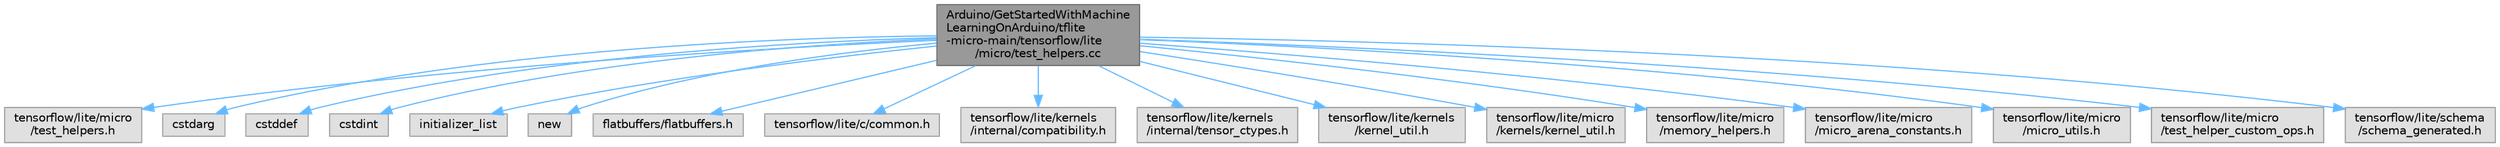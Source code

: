 digraph "Arduino/GetStartedWithMachineLearningOnArduino/tflite-micro-main/tensorflow/lite/micro/test_helpers.cc"
{
 // LATEX_PDF_SIZE
  bgcolor="transparent";
  edge [fontname=Helvetica,fontsize=10,labelfontname=Helvetica,labelfontsize=10];
  node [fontname=Helvetica,fontsize=10,shape=box,height=0.2,width=0.4];
  Node1 [id="Node000001",label="Arduino/GetStartedWithMachine\lLearningOnArduino/tflite\l-micro-main/tensorflow/lite\l/micro/test_helpers.cc",height=0.2,width=0.4,color="gray40", fillcolor="grey60", style="filled", fontcolor="black",tooltip=" "];
  Node1 -> Node2 [id="edge18_Node000001_Node000002",color="steelblue1",style="solid",tooltip=" "];
  Node2 [id="Node000002",label="tensorflow/lite/micro\l/test_helpers.h",height=0.2,width=0.4,color="grey60", fillcolor="#E0E0E0", style="filled",tooltip=" "];
  Node1 -> Node3 [id="edge19_Node000001_Node000003",color="steelblue1",style="solid",tooltip=" "];
  Node3 [id="Node000003",label="cstdarg",height=0.2,width=0.4,color="grey60", fillcolor="#E0E0E0", style="filled",tooltip=" "];
  Node1 -> Node4 [id="edge20_Node000001_Node000004",color="steelblue1",style="solid",tooltip=" "];
  Node4 [id="Node000004",label="cstddef",height=0.2,width=0.4,color="grey60", fillcolor="#E0E0E0", style="filled",tooltip=" "];
  Node1 -> Node5 [id="edge21_Node000001_Node000005",color="steelblue1",style="solid",tooltip=" "];
  Node5 [id="Node000005",label="cstdint",height=0.2,width=0.4,color="grey60", fillcolor="#E0E0E0", style="filled",tooltip=" "];
  Node1 -> Node6 [id="edge22_Node000001_Node000006",color="steelblue1",style="solid",tooltip=" "];
  Node6 [id="Node000006",label="initializer_list",height=0.2,width=0.4,color="grey60", fillcolor="#E0E0E0", style="filled",tooltip=" "];
  Node1 -> Node7 [id="edge23_Node000001_Node000007",color="steelblue1",style="solid",tooltip=" "];
  Node7 [id="Node000007",label="new",height=0.2,width=0.4,color="grey60", fillcolor="#E0E0E0", style="filled",tooltip=" "];
  Node1 -> Node8 [id="edge24_Node000001_Node000008",color="steelblue1",style="solid",tooltip=" "];
  Node8 [id="Node000008",label="flatbuffers/flatbuffers.h",height=0.2,width=0.4,color="grey60", fillcolor="#E0E0E0", style="filled",tooltip=" "];
  Node1 -> Node9 [id="edge25_Node000001_Node000009",color="steelblue1",style="solid",tooltip=" "];
  Node9 [id="Node000009",label="tensorflow/lite/c/common.h",height=0.2,width=0.4,color="grey60", fillcolor="#E0E0E0", style="filled",tooltip=" "];
  Node1 -> Node10 [id="edge26_Node000001_Node000010",color="steelblue1",style="solid",tooltip=" "];
  Node10 [id="Node000010",label="tensorflow/lite/kernels\l/internal/compatibility.h",height=0.2,width=0.4,color="grey60", fillcolor="#E0E0E0", style="filled",tooltip=" "];
  Node1 -> Node11 [id="edge27_Node000001_Node000011",color="steelblue1",style="solid",tooltip=" "];
  Node11 [id="Node000011",label="tensorflow/lite/kernels\l/internal/tensor_ctypes.h",height=0.2,width=0.4,color="grey60", fillcolor="#E0E0E0", style="filled",tooltip=" "];
  Node1 -> Node12 [id="edge28_Node000001_Node000012",color="steelblue1",style="solid",tooltip=" "];
  Node12 [id="Node000012",label="tensorflow/lite/kernels\l/kernel_util.h",height=0.2,width=0.4,color="grey60", fillcolor="#E0E0E0", style="filled",tooltip=" "];
  Node1 -> Node13 [id="edge29_Node000001_Node000013",color="steelblue1",style="solid",tooltip=" "];
  Node13 [id="Node000013",label="tensorflow/lite/micro\l/kernels/kernel_util.h",height=0.2,width=0.4,color="grey60", fillcolor="#E0E0E0", style="filled",tooltip=" "];
  Node1 -> Node14 [id="edge30_Node000001_Node000014",color="steelblue1",style="solid",tooltip=" "];
  Node14 [id="Node000014",label="tensorflow/lite/micro\l/memory_helpers.h",height=0.2,width=0.4,color="grey60", fillcolor="#E0E0E0", style="filled",tooltip=" "];
  Node1 -> Node15 [id="edge31_Node000001_Node000015",color="steelblue1",style="solid",tooltip=" "];
  Node15 [id="Node000015",label="tensorflow/lite/micro\l/micro_arena_constants.h",height=0.2,width=0.4,color="grey60", fillcolor="#E0E0E0", style="filled",tooltip=" "];
  Node1 -> Node16 [id="edge32_Node000001_Node000016",color="steelblue1",style="solid",tooltip=" "];
  Node16 [id="Node000016",label="tensorflow/lite/micro\l/micro_utils.h",height=0.2,width=0.4,color="grey60", fillcolor="#E0E0E0", style="filled",tooltip=" "];
  Node1 -> Node17 [id="edge33_Node000001_Node000017",color="steelblue1",style="solid",tooltip=" "];
  Node17 [id="Node000017",label="tensorflow/lite/micro\l/test_helper_custom_ops.h",height=0.2,width=0.4,color="grey60", fillcolor="#E0E0E0", style="filled",tooltip=" "];
  Node1 -> Node18 [id="edge34_Node000001_Node000018",color="steelblue1",style="solid",tooltip=" "];
  Node18 [id="Node000018",label="tensorflow/lite/schema\l/schema_generated.h",height=0.2,width=0.4,color="grey60", fillcolor="#E0E0E0", style="filled",tooltip=" "];
}
